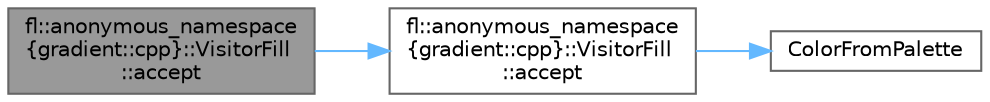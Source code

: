 digraph "fl::anonymous_namespace{gradient::cpp}::VisitorFill::accept"
{
 // INTERACTIVE_SVG=YES
 // LATEX_PDF_SIZE
  bgcolor="transparent";
  edge [fontname=Helvetica,fontsize=10,labelfontname=Helvetica,labelfontsize=10];
  node [fontname=Helvetica,fontsize=10,shape=box,height=0.2,width=0.4];
  rankdir="LR";
  Node1 [id="Node000001",label="fl::anonymous_namespace\l\{gradient::cpp\}::VisitorFill\l::accept",height=0.2,width=0.4,color="gray40", fillcolor="grey60", style="filled", fontcolor="black",tooltip=" "];
  Node1 -> Node2 [id="edge1_Node000001_Node000002",color="steelblue1",style="solid",tooltip=" "];
  Node2 [id="Node000002",label="fl::anonymous_namespace\l\{gradient::cpp\}::VisitorFill\l::accept",height=0.2,width=0.4,color="grey40", fillcolor="white", style="filled",URL="$d0/dd1/structfl_1_1anonymous__namespace_02gradient_8cpp_03_1_1_visitor_fill_a712e5bea4c71fb7d02ff9d8718585c5d.html#a712e5bea4c71fb7d02ff9d8718585c5d",tooltip=" "];
  Node2 -> Node3 [id="edge2_Node000002_Node000003",color="steelblue1",style="solid",tooltip=" "];
  Node3 [id="Node000003",label="ColorFromPalette",height=0.2,width=0.4,color="grey40", fillcolor="white", style="filled",URL="$d1/dfb/colorutils_8h_a74e1895d1234ab29fef4458532e91090.html#a74e1895d1234ab29fef4458532e91090",tooltip=" "];
}
